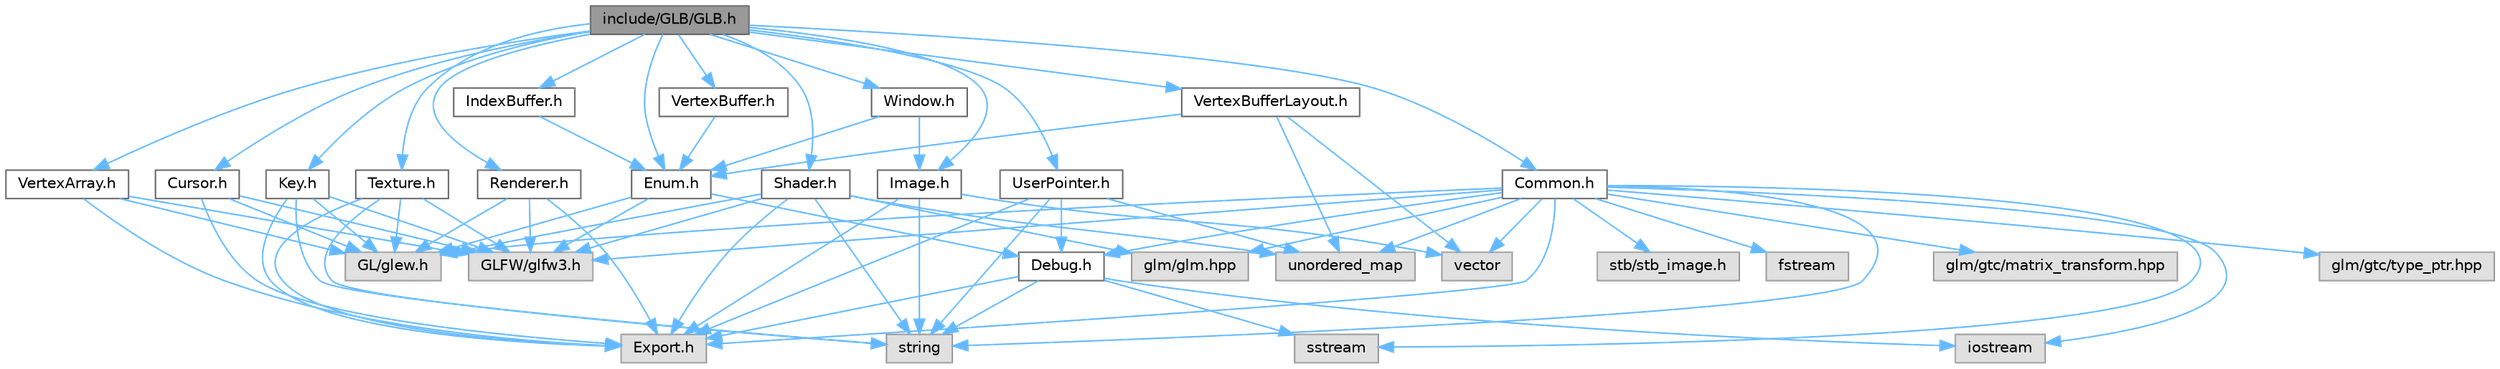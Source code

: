 digraph "include/GLB/GLB.h"
{
 // LATEX_PDF_SIZE
  bgcolor="transparent";
  edge [fontname=Helvetica,fontsize=10,labelfontname=Helvetica,labelfontsize=10];
  node [fontname=Helvetica,fontsize=10,shape=box,height=0.2,width=0.4];
  Node1 [id="Node000001",label="include/GLB/GLB.h",height=0.2,width=0.4,color="gray40", fillcolor="grey60", style="filled", fontcolor="black",tooltip="Main header file for the GLB library."];
  Node1 -> Node2 [id="edge1_Node000001_Node000002",color="steelblue1",style="solid",tooltip=" "];
  Node2 [id="Node000002",label="Common.h",height=0.2,width=0.4,color="grey40", fillcolor="white", style="filled",URL="$_common_8h.html",tooltip="Common includes and definitions for the GLBLib project."];
  Node2 -> Node3 [id="edge2_Node000002_Node000003",color="steelblue1",style="solid",tooltip=" "];
  Node3 [id="Node000003",label="GL/glew.h",height=0.2,width=0.4,color="grey60", fillcolor="#E0E0E0", style="filled",tooltip=" "];
  Node2 -> Node4 [id="edge3_Node000002_Node000004",color="steelblue1",style="solid",tooltip=" "];
  Node4 [id="Node000004",label="GLFW/glfw3.h",height=0.2,width=0.4,color="grey60", fillcolor="#E0E0E0", style="filled",tooltip=" "];
  Node2 -> Node5 [id="edge4_Node000002_Node000005",color="steelblue1",style="solid",tooltip=" "];
  Node5 [id="Node000005",label="glm/glm.hpp",height=0.2,width=0.4,color="grey60", fillcolor="#E0E0E0", style="filled",tooltip=" "];
  Node2 -> Node6 [id="edge5_Node000002_Node000006",color="steelblue1",style="solid",tooltip=" "];
  Node6 [id="Node000006",label="glm/gtc/matrix_transform.hpp",height=0.2,width=0.4,color="grey60", fillcolor="#E0E0E0", style="filled",tooltip=" "];
  Node2 -> Node7 [id="edge6_Node000002_Node000007",color="steelblue1",style="solid",tooltip=" "];
  Node7 [id="Node000007",label="glm/gtc/type_ptr.hpp",height=0.2,width=0.4,color="grey60", fillcolor="#E0E0E0", style="filled",tooltip=" "];
  Node2 -> Node8 [id="edge7_Node000002_Node000008",color="steelblue1",style="solid",tooltip=" "];
  Node8 [id="Node000008",label="stb/stb_image.h",height=0.2,width=0.4,color="grey60", fillcolor="#E0E0E0", style="filled",tooltip=" "];
  Node2 -> Node9 [id="edge8_Node000002_Node000009",color="steelblue1",style="solid",tooltip=" "];
  Node9 [id="Node000009",label="iostream",height=0.2,width=0.4,color="grey60", fillcolor="#E0E0E0", style="filled",tooltip=" "];
  Node2 -> Node10 [id="edge9_Node000002_Node000010",color="steelblue1",style="solid",tooltip=" "];
  Node10 [id="Node000010",label="sstream",height=0.2,width=0.4,color="grey60", fillcolor="#E0E0E0", style="filled",tooltip=" "];
  Node2 -> Node11 [id="edge10_Node000002_Node000011",color="steelblue1",style="solid",tooltip=" "];
  Node11 [id="Node000011",label="fstream",height=0.2,width=0.4,color="grey60", fillcolor="#E0E0E0", style="filled",tooltip=" "];
  Node2 -> Node12 [id="edge11_Node000002_Node000012",color="steelblue1",style="solid",tooltip=" "];
  Node12 [id="Node000012",label="string",height=0.2,width=0.4,color="grey60", fillcolor="#E0E0E0", style="filled",tooltip=" "];
  Node2 -> Node13 [id="edge12_Node000002_Node000013",color="steelblue1",style="solid",tooltip=" "];
  Node13 [id="Node000013",label="vector",height=0.2,width=0.4,color="grey60", fillcolor="#E0E0E0", style="filled",tooltip=" "];
  Node2 -> Node14 [id="edge13_Node000002_Node000014",color="steelblue1",style="solid",tooltip=" "];
  Node14 [id="Node000014",label="unordered_map",height=0.2,width=0.4,color="grey60", fillcolor="#E0E0E0", style="filled",tooltip=" "];
  Node2 -> Node15 [id="edge14_Node000002_Node000015",color="steelblue1",style="solid",tooltip=" "];
  Node15 [id="Node000015",label="Export.h",height=0.2,width=0.4,color="grey60", fillcolor="#E0E0E0", style="filled",tooltip=" "];
  Node2 -> Node16 [id="edge15_Node000002_Node000016",color="steelblue1",style="solid",tooltip=" "];
  Node16 [id="Node000016",label="Debug.h",height=0.2,width=0.4,color="grey40", fillcolor="white", style="filled",URL="$_debug_8h.html",tooltip="Provides debug utilities and log management."];
  Node16 -> Node9 [id="edge16_Node000016_Node000009",color="steelblue1",style="solid",tooltip=" "];
  Node16 -> Node12 [id="edge17_Node000016_Node000012",color="steelblue1",style="solid",tooltip=" "];
  Node16 -> Node10 [id="edge18_Node000016_Node000010",color="steelblue1",style="solid",tooltip=" "];
  Node16 -> Node15 [id="edge19_Node000016_Node000015",color="steelblue1",style="solid",tooltip=" "];
  Node1 -> Node17 [id="edge20_Node000001_Node000017",color="steelblue1",style="solid",tooltip=" "];
  Node17 [id="Node000017",label="Enum.h",height=0.2,width=0.4,color="grey40", fillcolor="white", style="filled",URL="$_enum_8h.html",tooltip="Defines enumerations used across the project."];
  Node17 -> Node3 [id="edge21_Node000017_Node000003",color="steelblue1",style="solid",tooltip=" "];
  Node17 -> Node4 [id="edge22_Node000017_Node000004",color="steelblue1",style="solid",tooltip=" "];
  Node17 -> Node16 [id="edge23_Node000017_Node000016",color="steelblue1",style="solid",tooltip=" "];
  Node1 -> Node18 [id="edge24_Node000001_Node000018",color="steelblue1",style="solid",tooltip=" "];
  Node18 [id="Node000018",label="Window.h",height=0.2,width=0.4,color="grey40", fillcolor="white", style="filled",URL="$_window_8h.html",tooltip="Manages window creation, properties, and events."];
  Node18 -> Node19 [id="edge25_Node000018_Node000019",color="steelblue1",style="solid",tooltip=" "];
  Node19 [id="Node000019",label="Image.h",height=0.2,width=0.4,color="grey40", fillcolor="white", style="filled",URL="$_image_8h.html",tooltip="Handles image loading and manipulation."];
  Node19 -> Node12 [id="edge26_Node000019_Node000012",color="steelblue1",style="solid",tooltip=" "];
  Node19 -> Node13 [id="edge27_Node000019_Node000013",color="steelblue1",style="solid",tooltip=" "];
  Node19 -> Node15 [id="edge28_Node000019_Node000015",color="steelblue1",style="solid",tooltip=" "];
  Node18 -> Node17 [id="edge29_Node000018_Node000017",color="steelblue1",style="solid",tooltip=" "];
  Node1 -> Node20 [id="edge30_Node000001_Node000020",color="steelblue1",style="solid",tooltip=" "];
  Node20 [id="Node000020",label="Cursor.h",height=0.2,width=0.4,color="grey40", fillcolor="white", style="filled",URL="$_cursor_8h.html",tooltip="Manages cursor functionality and interactions."];
  Node20 -> Node3 [id="edge31_Node000020_Node000003",color="steelblue1",style="solid",tooltip=" "];
  Node20 -> Node4 [id="edge32_Node000020_Node000004",color="steelblue1",style="solid",tooltip=" "];
  Node20 -> Node15 [id="edge33_Node000020_Node000015",color="steelblue1",style="solid",tooltip=" "];
  Node1 -> Node21 [id="edge34_Node000001_Node000021",color="steelblue1",style="solid",tooltip=" "];
  Node21 [id="Node000021",label="Key.h",height=0.2,width=0.4,color="grey40", fillcolor="white", style="filled",URL="$_key_8h.html",tooltip="Defines key-related functionalities and constants."];
  Node21 -> Node3 [id="edge35_Node000021_Node000003",color="steelblue1",style="solid",tooltip=" "];
  Node21 -> Node4 [id="edge36_Node000021_Node000004",color="steelblue1",style="solid",tooltip=" "];
  Node21 -> Node12 [id="edge37_Node000021_Node000012",color="steelblue1",style="solid",tooltip=" "];
  Node21 -> Node15 [id="edge38_Node000021_Node000015",color="steelblue1",style="solid",tooltip=" "];
  Node1 -> Node19 [id="edge39_Node000001_Node000019",color="steelblue1",style="solid",tooltip=" "];
  Node1 -> Node22 [id="edge40_Node000001_Node000022",color="steelblue1",style="solid",tooltip=" "];
  Node22 [id="Node000022",label="UserPointer.h",height=0.2,width=0.4,color="grey40", fillcolor="white", style="filled",URL="$_user_pointer_8h.html",tooltip="Provides a mechanism for managing user-defined pointers."];
  Node22 -> Node12 [id="edge41_Node000022_Node000012",color="steelblue1",style="solid",tooltip=" "];
  Node22 -> Node14 [id="edge42_Node000022_Node000014",color="steelblue1",style="solid",tooltip=" "];
  Node22 -> Node15 [id="edge43_Node000022_Node000015",color="steelblue1",style="solid",tooltip=" "];
  Node22 -> Node16 [id="edge44_Node000022_Node000016",color="steelblue1",style="solid",tooltip=" "];
  Node1 -> Node23 [id="edge45_Node000001_Node000023",color="steelblue1",style="solid",tooltip=" "];
  Node23 [id="Node000023",label="Renderer.h",height=0.2,width=0.4,color="grey40", fillcolor="white", style="filled",URL="$_renderer_8h.html",tooltip="Provides rendering functionalities and utilities."];
  Node23 -> Node3 [id="edge46_Node000023_Node000003",color="steelblue1",style="solid",tooltip=" "];
  Node23 -> Node4 [id="edge47_Node000023_Node000004",color="steelblue1",style="solid",tooltip=" "];
  Node23 -> Node15 [id="edge48_Node000023_Node000015",color="steelblue1",style="solid",tooltip=" "];
  Node1 -> Node24 [id="edge49_Node000001_Node000024",color="steelblue1",style="solid",tooltip=" "];
  Node24 [id="Node000024",label="VertexBuffer.h",height=0.2,width=0.4,color="grey40", fillcolor="white", style="filled",URL="$_vertex_buffer_8h.html",tooltip="Manages vertex buffers for rendering."];
  Node24 -> Node17 [id="edge50_Node000024_Node000017",color="steelblue1",style="solid",tooltip=" "];
  Node1 -> Node25 [id="edge51_Node000001_Node000025",color="steelblue1",style="solid",tooltip=" "];
  Node25 [id="Node000025",label="IndexBuffer.h",height=0.2,width=0.4,color="grey40", fillcolor="white", style="filled",URL="$_index_buffer_8h.html",tooltip="Manages index buffers for rendering."];
  Node25 -> Node17 [id="edge52_Node000025_Node000017",color="steelblue1",style="solid",tooltip=" "];
  Node1 -> Node26 [id="edge53_Node000001_Node000026",color="steelblue1",style="solid",tooltip=" "];
  Node26 [id="Node000026",label="VertexArray.h",height=0.2,width=0.4,color="grey40", fillcolor="white", style="filled",URL="$_vertex_array_8h.html",tooltip="Manages vertex array objects for rendering."];
  Node26 -> Node3 [id="edge54_Node000026_Node000003",color="steelblue1",style="solid",tooltip=" "];
  Node26 -> Node4 [id="edge55_Node000026_Node000004",color="steelblue1",style="solid",tooltip=" "];
  Node26 -> Node15 [id="edge56_Node000026_Node000015",color="steelblue1",style="solid",tooltip=" "];
  Node1 -> Node27 [id="edge57_Node000001_Node000027",color="steelblue1",style="solid",tooltip=" "];
  Node27 [id="Node000027",label="VertexBufferLayout.h",height=0.2,width=0.4,color="grey40", fillcolor="white", style="filled",URL="$_vertex_buffer_layout_8h.html",tooltip="Defines the layout of vertex buffers used in rendering."];
  Node27 -> Node13 [id="edge58_Node000027_Node000013",color="steelblue1",style="solid",tooltip=" "];
  Node27 -> Node14 [id="edge59_Node000027_Node000014",color="steelblue1",style="solid",tooltip=" "];
  Node27 -> Node17 [id="edge60_Node000027_Node000017",color="steelblue1",style="solid",tooltip=" "];
  Node1 -> Node28 [id="edge61_Node000001_Node000028",color="steelblue1",style="solid",tooltip=" "];
  Node28 [id="Node000028",label="Shader.h",height=0.2,width=0.4,color="grey40", fillcolor="white", style="filled",URL="$_shader_8h.html",tooltip="Manages shader programs and their interactions."];
  Node28 -> Node3 [id="edge62_Node000028_Node000003",color="steelblue1",style="solid",tooltip=" "];
  Node28 -> Node4 [id="edge63_Node000028_Node000004",color="steelblue1",style="solid",tooltip=" "];
  Node28 -> Node5 [id="edge64_Node000028_Node000005",color="steelblue1",style="solid",tooltip=" "];
  Node28 -> Node12 [id="edge65_Node000028_Node000012",color="steelblue1",style="solid",tooltip=" "];
  Node28 -> Node14 [id="edge66_Node000028_Node000014",color="steelblue1",style="solid",tooltip=" "];
  Node28 -> Node15 [id="edge67_Node000028_Node000015",color="steelblue1",style="solid",tooltip=" "];
  Node1 -> Node29 [id="edge68_Node000001_Node000029",color="steelblue1",style="solid",tooltip=" "];
  Node29 [id="Node000029",label="Texture.h",height=0.2,width=0.4,color="grey40", fillcolor="white", style="filled",URL="$_texture_8h.html",tooltip="Handles texture loading and management."];
  Node29 -> Node3 [id="edge69_Node000029_Node000003",color="steelblue1",style="solid",tooltip=" "];
  Node29 -> Node4 [id="edge70_Node000029_Node000004",color="steelblue1",style="solid",tooltip=" "];
  Node29 -> Node12 [id="edge71_Node000029_Node000012",color="steelblue1",style="solid",tooltip=" "];
  Node29 -> Node15 [id="edge72_Node000029_Node000015",color="steelblue1",style="solid",tooltip=" "];
}
